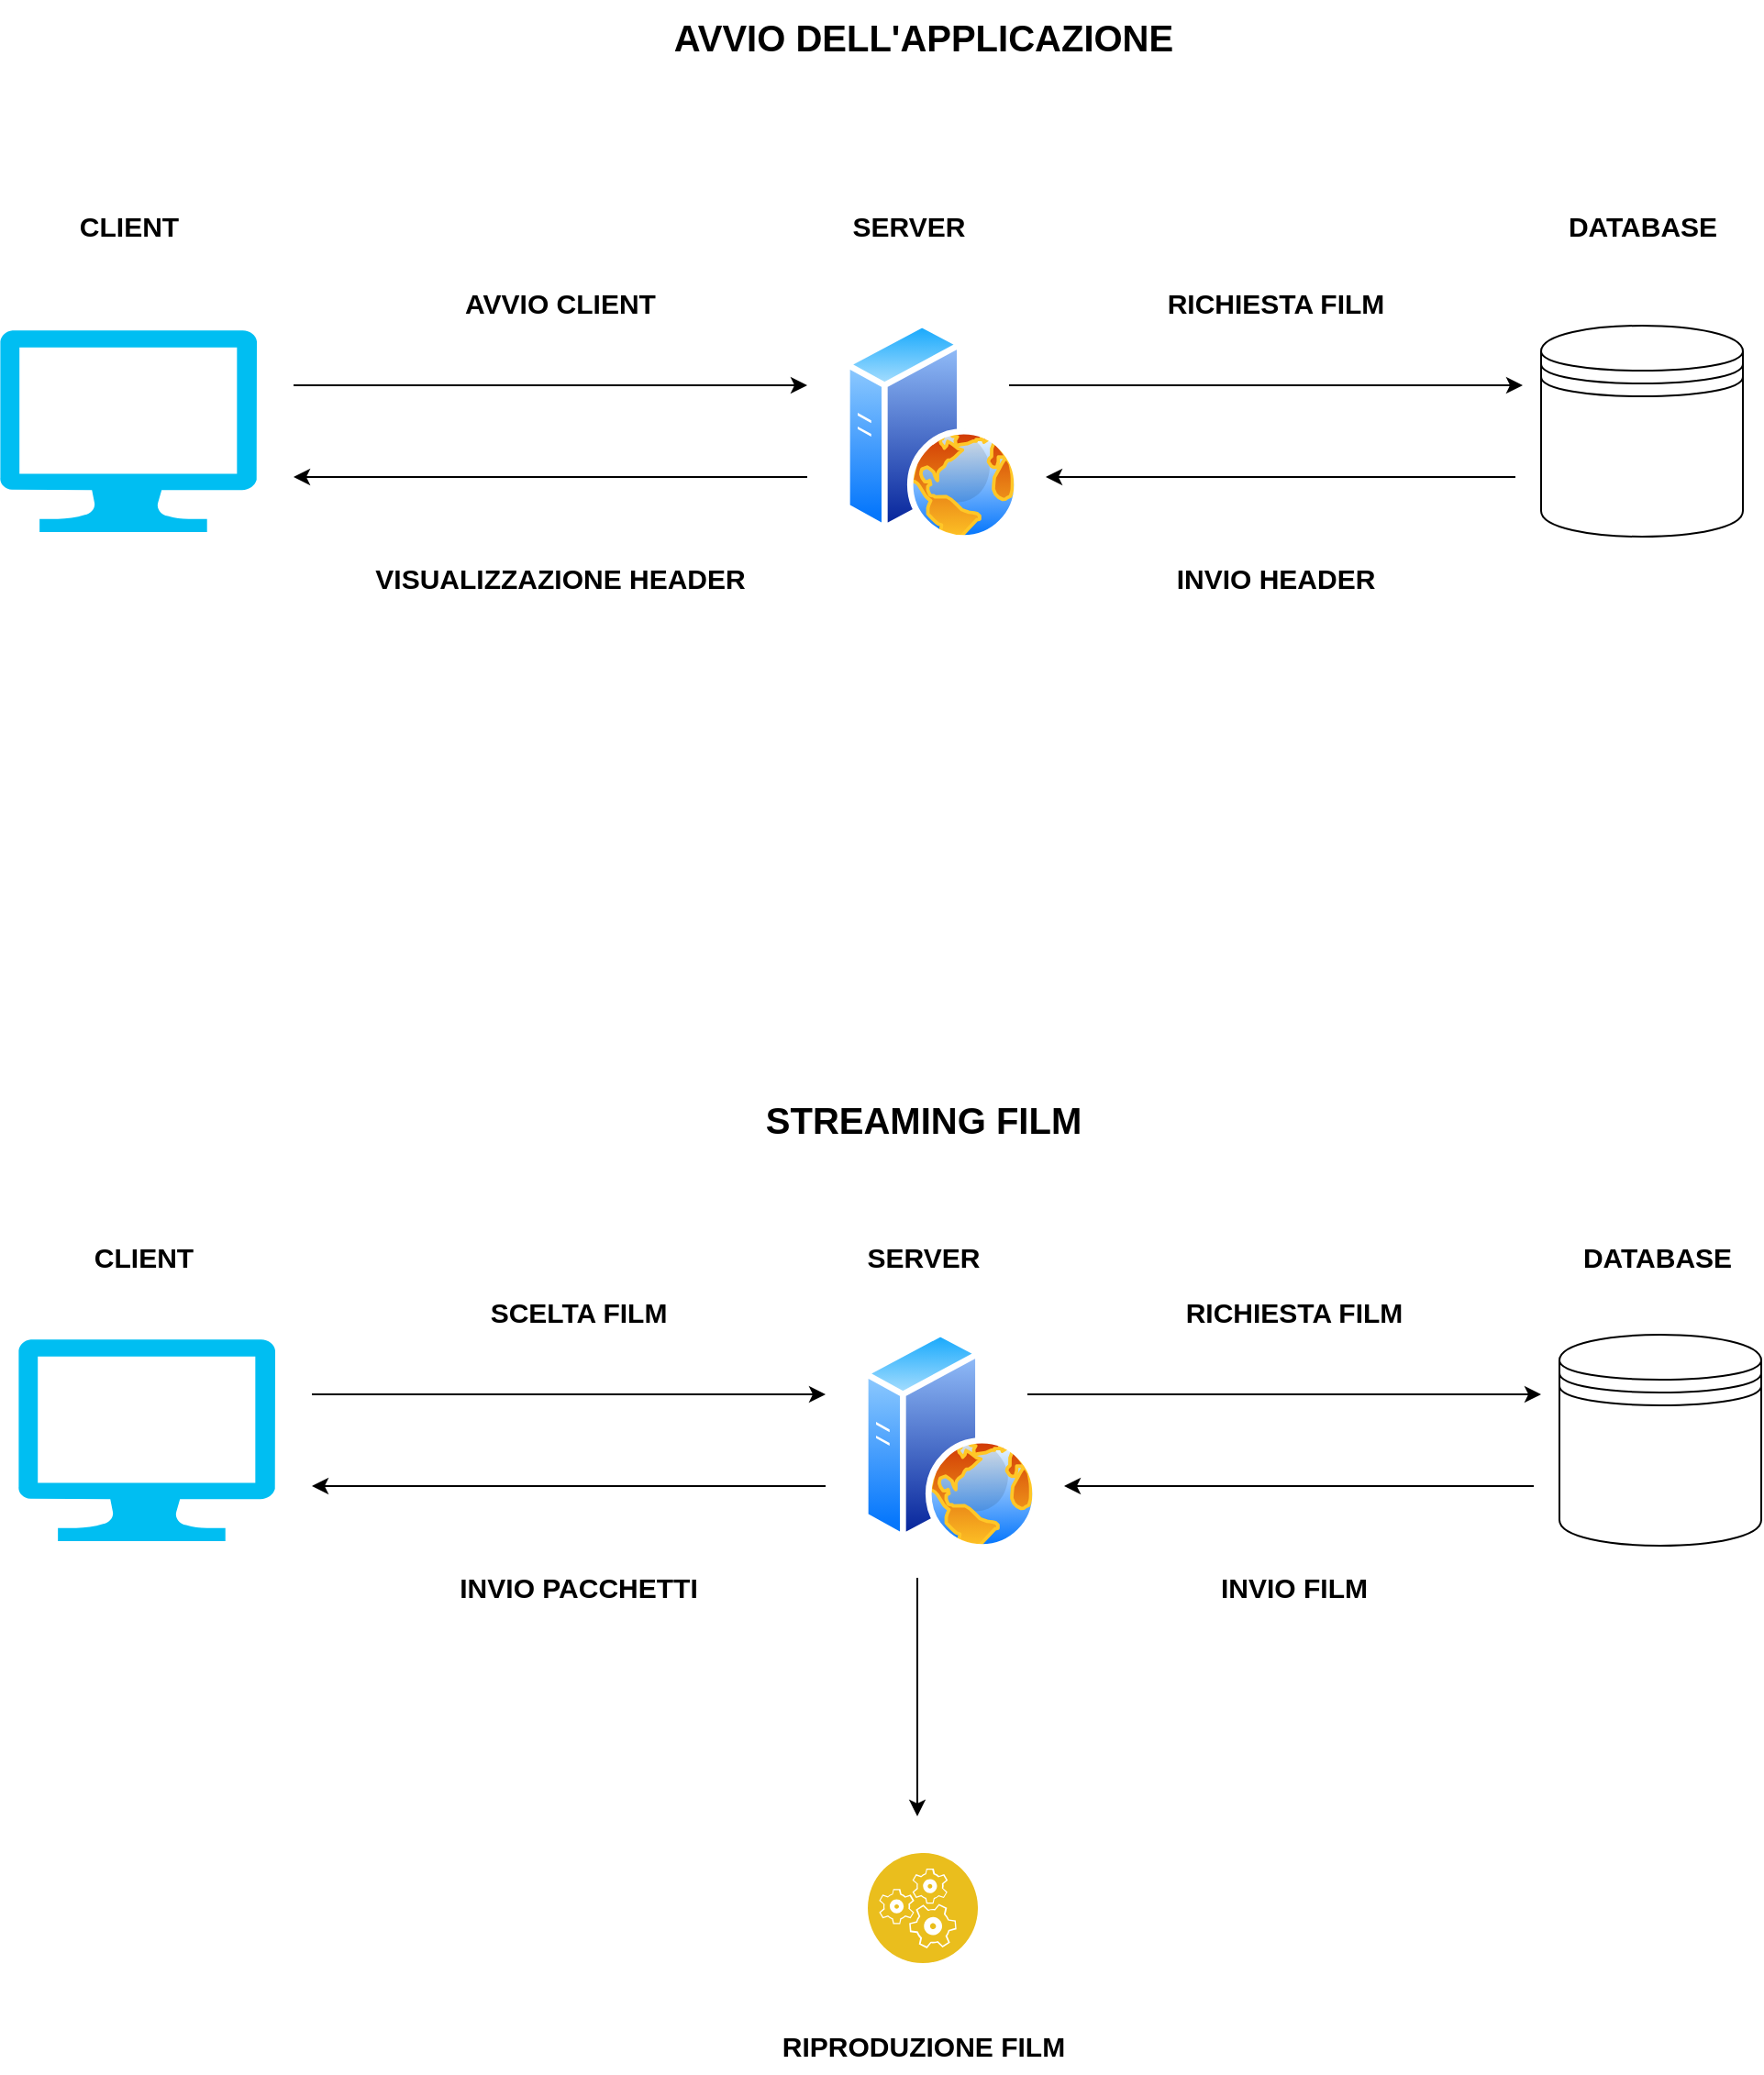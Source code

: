 <mxfile version="24.1.0" type="device">
  <diagram name="Pagina-1" id="fixRoI9jJRr2C6Ct0YGX">
    <mxGraphModel dx="1793" dy="754" grid="1" gridSize="10" guides="1" tooltips="1" connect="1" arrows="1" fold="1" page="0" pageScale="1" pageWidth="827" pageHeight="1169" math="0" shadow="0">
      <root>
        <mxCell id="0" />
        <mxCell id="1" parent="0" />
        <mxCell id="fJX-jxEP6t28UiMEnEXh-2" value="" style="verticalLabelPosition=bottom;html=1;verticalAlign=top;align=center;strokeColor=none;fillColor=#00BEF2;shape=mxgraph.azure.computer;pointerEvents=1;" vertex="1" parent="1">
          <mxGeometry x="-120" y="480" width="140" height="110" as="geometry" />
        </mxCell>
        <mxCell id="fJX-jxEP6t28UiMEnEXh-3" value="" style="image;aspect=fixed;perimeter=ellipsePerimeter;html=1;align=center;shadow=0;dashed=0;spacingTop=3;image=img/lib/active_directory/web_server.svg;" vertex="1" parent="1">
          <mxGeometry x="340" y="475" width="96" height="120" as="geometry" />
        </mxCell>
        <mxCell id="fJX-jxEP6t28UiMEnEXh-4" value="" style="shape=datastore;whiteSpace=wrap;html=1;" vertex="1" parent="1">
          <mxGeometry x="720" y="477.5" width="110" height="115" as="geometry" />
        </mxCell>
        <mxCell id="fJX-jxEP6t28UiMEnEXh-6" value="&lt;font style=&quot;font-size: 15px;&quot;&gt;AVVIO CLIENT&lt;/font&gt;" style="text;html=1;align=center;verticalAlign=middle;resizable=0;points=[];autosize=1;strokeColor=none;fillColor=none;fontStyle=1" vertex="1" parent="1">
          <mxGeometry x="120" y="450" width="130" height="30" as="geometry" />
        </mxCell>
        <mxCell id="fJX-jxEP6t28UiMEnEXh-9" value="&lt;font style=&quot;font-size: 15px;&quot;&gt;RICHIESTA FILM&lt;/font&gt;" style="text;html=1;align=center;verticalAlign=middle;resizable=0;points=[];autosize=1;strokeColor=none;fillColor=none;fontStyle=1" vertex="1" parent="1">
          <mxGeometry x="505" y="450" width="140" height="30" as="geometry" />
        </mxCell>
        <mxCell id="fJX-jxEP6t28UiMEnEXh-11" value="" style="endArrow=classic;html=1;rounded=0;" edge="1" parent="1">
          <mxGeometry width="50" height="50" relative="1" as="geometry">
            <mxPoint x="40" y="510" as="sourcePoint" />
            <mxPoint x="320" y="510" as="targetPoint" />
          </mxGeometry>
        </mxCell>
        <mxCell id="fJX-jxEP6t28UiMEnEXh-12" value="" style="endArrow=classic;html=1;rounded=0;" edge="1" parent="1">
          <mxGeometry width="50" height="50" relative="1" as="geometry">
            <mxPoint x="430" y="510" as="sourcePoint" />
            <mxPoint x="710" y="510" as="targetPoint" />
          </mxGeometry>
        </mxCell>
        <mxCell id="fJX-jxEP6t28UiMEnEXh-14" value="" style="endArrow=classic;html=1;rounded=0;" edge="1" parent="1">
          <mxGeometry width="50" height="50" relative="1" as="geometry">
            <mxPoint x="320" y="560" as="sourcePoint" />
            <mxPoint x="40" y="560" as="targetPoint" />
          </mxGeometry>
        </mxCell>
        <mxCell id="fJX-jxEP6t28UiMEnEXh-15" value="" style="endArrow=classic;html=1;rounded=0;" edge="1" parent="1">
          <mxGeometry width="50" height="50" relative="1" as="geometry">
            <mxPoint x="706" y="560" as="sourcePoint" />
            <mxPoint x="450" y="560" as="targetPoint" />
          </mxGeometry>
        </mxCell>
        <mxCell id="fJX-jxEP6t28UiMEnEXh-16" value="INVIO HEADER" style="text;html=1;align=center;verticalAlign=middle;resizable=0;points=[];autosize=1;strokeColor=none;fillColor=none;fontSize=15;fontStyle=1" vertex="1" parent="1">
          <mxGeometry x="510" y="600" width="130" height="30" as="geometry" />
        </mxCell>
        <mxCell id="fJX-jxEP6t28UiMEnEXh-17" value="&lt;span style=&quot;font-size: 15px;&quot;&gt;VISUALIZZAZIONE HEADER&lt;/span&gt;" style="text;html=1;align=center;verticalAlign=middle;resizable=0;points=[];autosize=1;strokeColor=none;fillColor=none;fontStyle=1" vertex="1" parent="1">
          <mxGeometry x="75" y="600" width="220" height="30" as="geometry" />
        </mxCell>
        <mxCell id="fJX-jxEP6t28UiMEnEXh-18" value="AVVIO DELL&#39;APPLICAZIONE" style="text;html=1;align=center;verticalAlign=middle;resizable=0;points=[];autosize=1;strokeColor=none;fillColor=none;fontSize=20;fontStyle=1" vertex="1" parent="1">
          <mxGeometry x="237.5" y="300" width="290" height="40" as="geometry" />
        </mxCell>
        <mxCell id="fJX-jxEP6t28UiMEnEXh-19" value="" style="verticalLabelPosition=bottom;html=1;verticalAlign=top;align=center;strokeColor=none;fillColor=#00BEF2;shape=mxgraph.azure.computer;pointerEvents=1;" vertex="1" parent="1">
          <mxGeometry x="-110" y="1030" width="140" height="110" as="geometry" />
        </mxCell>
        <mxCell id="fJX-jxEP6t28UiMEnEXh-20" value="" style="image;aspect=fixed;perimeter=ellipsePerimeter;html=1;align=center;shadow=0;dashed=0;spacingTop=3;image=img/lib/active_directory/web_server.svg;" vertex="1" parent="1">
          <mxGeometry x="350" y="1025" width="96" height="120" as="geometry" />
        </mxCell>
        <mxCell id="fJX-jxEP6t28UiMEnEXh-21" value="" style="shape=datastore;whiteSpace=wrap;html=1;" vertex="1" parent="1">
          <mxGeometry x="730" y="1027.5" width="110" height="115" as="geometry" />
        </mxCell>
        <mxCell id="fJX-jxEP6t28UiMEnEXh-22" value="&lt;font style=&quot;font-size: 15px;&quot;&gt;SCELTA FILM&lt;/font&gt;" style="text;html=1;align=center;verticalAlign=middle;resizable=0;points=[];autosize=1;strokeColor=none;fillColor=none;fontStyle=1" vertex="1" parent="1">
          <mxGeometry x="135" y="1000" width="120" height="30" as="geometry" />
        </mxCell>
        <mxCell id="fJX-jxEP6t28UiMEnEXh-23" value="&lt;font style=&quot;font-size: 15px;&quot;&gt;RICHIESTA FILM&lt;/font&gt;" style="text;html=1;align=center;verticalAlign=middle;resizable=0;points=[];autosize=1;strokeColor=none;fillColor=none;fontStyle=1" vertex="1" parent="1">
          <mxGeometry x="515" y="1000" width="140" height="30" as="geometry" />
        </mxCell>
        <mxCell id="fJX-jxEP6t28UiMEnEXh-24" value="" style="endArrow=classic;html=1;rounded=0;" edge="1" parent="1">
          <mxGeometry width="50" height="50" relative="1" as="geometry">
            <mxPoint x="50" y="1060" as="sourcePoint" />
            <mxPoint x="330" y="1060" as="targetPoint" />
          </mxGeometry>
        </mxCell>
        <mxCell id="fJX-jxEP6t28UiMEnEXh-25" value="" style="endArrow=classic;html=1;rounded=0;" edge="1" parent="1">
          <mxGeometry width="50" height="50" relative="1" as="geometry">
            <mxPoint x="440" y="1060" as="sourcePoint" />
            <mxPoint x="720" y="1060" as="targetPoint" />
          </mxGeometry>
        </mxCell>
        <mxCell id="fJX-jxEP6t28UiMEnEXh-26" value="" style="endArrow=classic;html=1;rounded=0;" edge="1" parent="1">
          <mxGeometry width="50" height="50" relative="1" as="geometry">
            <mxPoint x="330" y="1110" as="sourcePoint" />
            <mxPoint x="50" y="1110" as="targetPoint" />
          </mxGeometry>
        </mxCell>
        <mxCell id="fJX-jxEP6t28UiMEnEXh-27" value="" style="endArrow=classic;html=1;rounded=0;" edge="1" parent="1">
          <mxGeometry width="50" height="50" relative="1" as="geometry">
            <mxPoint x="716" y="1110" as="sourcePoint" />
            <mxPoint x="460" y="1110" as="targetPoint" />
          </mxGeometry>
        </mxCell>
        <mxCell id="fJX-jxEP6t28UiMEnEXh-28" value="INVIO FILM" style="text;html=1;align=center;verticalAlign=middle;resizable=0;points=[];autosize=1;strokeColor=none;fillColor=none;fontSize=15;fontStyle=1" vertex="1" parent="1">
          <mxGeometry x="535" y="1150" width="100" height="30" as="geometry" />
        </mxCell>
        <mxCell id="fJX-jxEP6t28UiMEnEXh-29" value="&lt;span style=&quot;font-size: 15px;&quot;&gt;INVIO PACCHETTI&lt;/span&gt;" style="text;html=1;align=center;verticalAlign=middle;resizable=0;points=[];autosize=1;strokeColor=none;fillColor=none;fontStyle=1" vertex="1" parent="1">
          <mxGeometry x="120" y="1150" width="150" height="30" as="geometry" />
        </mxCell>
        <mxCell id="fJX-jxEP6t28UiMEnEXh-30" value="STREAMING FILM" style="text;html=1;align=center;verticalAlign=middle;resizable=0;points=[];autosize=1;strokeColor=none;fillColor=none;fontSize=20;fontStyle=1" vertex="1" parent="1">
          <mxGeometry x="287.5" y="890" width="190" height="40" as="geometry" />
        </mxCell>
        <mxCell id="fJX-jxEP6t28UiMEnEXh-31" value="CLIENT" style="text;html=1;align=center;verticalAlign=middle;resizable=0;points=[];autosize=1;strokeColor=none;fillColor=none;fontSize=15;fontStyle=1" vertex="1" parent="1">
          <mxGeometry x="-90" y="408" width="80" height="30" as="geometry" />
        </mxCell>
        <mxCell id="fJX-jxEP6t28UiMEnEXh-32" value="SERVER" style="text;html=1;align=center;verticalAlign=middle;resizable=0;points=[];autosize=1;strokeColor=none;fillColor=none;fontSize=15;fontStyle=1" vertex="1" parent="1">
          <mxGeometry x="335" y="408" width="80" height="30" as="geometry" />
        </mxCell>
        <mxCell id="fJX-jxEP6t28UiMEnEXh-33" value="DATABASE" style="text;html=1;align=center;verticalAlign=middle;resizable=0;points=[];autosize=1;strokeColor=none;fillColor=none;fontSize=15;fontStyle=1" vertex="1" parent="1">
          <mxGeometry x="725" y="408" width="100" height="30" as="geometry" />
        </mxCell>
        <mxCell id="fJX-jxEP6t28UiMEnEXh-34" value="CLIENT" style="text;html=1;align=center;verticalAlign=middle;resizable=0;points=[];autosize=1;strokeColor=none;fillColor=none;fontSize=15;fontStyle=1" vertex="1" parent="1">
          <mxGeometry x="-82.5" y="970" width="80" height="30" as="geometry" />
        </mxCell>
        <mxCell id="fJX-jxEP6t28UiMEnEXh-35" value="SERVER" style="text;html=1;align=center;verticalAlign=middle;resizable=0;points=[];autosize=1;strokeColor=none;fillColor=none;fontSize=15;fontStyle=1" vertex="1" parent="1">
          <mxGeometry x="342.5" y="970" width="80" height="30" as="geometry" />
        </mxCell>
        <mxCell id="fJX-jxEP6t28UiMEnEXh-36" value="DATABASE" style="text;html=1;align=center;verticalAlign=middle;resizable=0;points=[];autosize=1;strokeColor=none;fillColor=none;fontSize=15;fontStyle=1" vertex="1" parent="1">
          <mxGeometry x="732.5" y="970" width="100" height="30" as="geometry" />
        </mxCell>
        <mxCell id="fJX-jxEP6t28UiMEnEXh-37" value="" style="image;aspect=fixed;perimeter=ellipsePerimeter;html=1;align=center;shadow=0;dashed=0;fontColor=#4277BB;labelBackgroundColor=default;fontSize=12;spacingTop=3;image=img/lib/ibm/applications/runtime_services.svg;" vertex="1" parent="1">
          <mxGeometry x="353" y="1310" width="60" height="60" as="geometry" />
        </mxCell>
        <mxCell id="fJX-jxEP6t28UiMEnEXh-38" value="" style="endArrow=classic;html=1;rounded=0;" edge="1" parent="1">
          <mxGeometry width="50" height="50" relative="1" as="geometry">
            <mxPoint x="380" y="1160" as="sourcePoint" />
            <mxPoint x="380" y="1290" as="targetPoint" />
          </mxGeometry>
        </mxCell>
        <mxCell id="fJX-jxEP6t28UiMEnEXh-39" value="RIPRODUZIONE FILM" style="text;html=1;align=center;verticalAlign=middle;resizable=0;points=[];autosize=1;strokeColor=none;fillColor=none;fontSize=15;fontStyle=1" vertex="1" parent="1">
          <mxGeometry x="293" y="1400" width="180" height="30" as="geometry" />
        </mxCell>
      </root>
    </mxGraphModel>
  </diagram>
</mxfile>
